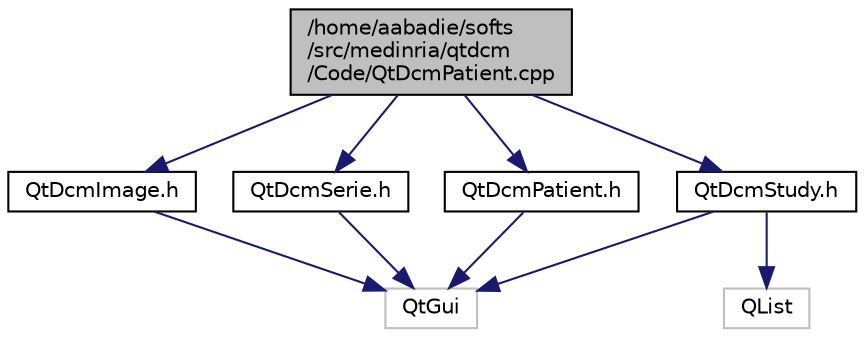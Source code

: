 digraph "/home/aabadie/softs/src/medinria/qtdcm/Code/QtDcmPatient.cpp"
{
  edge [fontname="Helvetica",fontsize="10",labelfontname="Helvetica",labelfontsize="10"];
  node [fontname="Helvetica",fontsize="10",shape=record];
  Node1 [label="/home/aabadie/softs\l/src/medinria/qtdcm\l/Code/QtDcmPatient.cpp",height=0.2,width=0.4,color="black", fillcolor="grey75", style="filled" fontcolor="black"];
  Node1 -> Node2 [color="midnightblue",fontsize="10",style="solid",fontname="Helvetica"];
  Node2 [label="QtDcmImage.h",height=0.2,width=0.4,color="black", fillcolor="white", style="filled",URL="$QtDcmImage_8h.html"];
  Node2 -> Node3 [color="midnightblue",fontsize="10",style="solid",fontname="Helvetica"];
  Node3 [label="QtGui",height=0.2,width=0.4,color="grey75", fillcolor="white", style="filled"];
  Node1 -> Node4 [color="midnightblue",fontsize="10",style="solid",fontname="Helvetica"];
  Node4 [label="QtDcmSerie.h",height=0.2,width=0.4,color="black", fillcolor="white", style="filled",URL="$QtDcmSerie_8h.html"];
  Node4 -> Node3 [color="midnightblue",fontsize="10",style="solid",fontname="Helvetica"];
  Node1 -> Node5 [color="midnightblue",fontsize="10",style="solid",fontname="Helvetica"];
  Node5 [label="QtDcmStudy.h",height=0.2,width=0.4,color="black", fillcolor="white", style="filled",URL="$QtDcmStudy_8h.html"];
  Node5 -> Node3 [color="midnightblue",fontsize="10",style="solid",fontname="Helvetica"];
  Node5 -> Node6 [color="midnightblue",fontsize="10",style="solid",fontname="Helvetica"];
  Node6 [label="QList",height=0.2,width=0.4,color="grey75", fillcolor="white", style="filled"];
  Node1 -> Node7 [color="midnightblue",fontsize="10",style="solid",fontname="Helvetica"];
  Node7 [label="QtDcmPatient.h",height=0.2,width=0.4,color="black", fillcolor="white", style="filled",URL="$QtDcmPatient_8h.html"];
  Node7 -> Node3 [color="midnightblue",fontsize="10",style="solid",fontname="Helvetica"];
}
